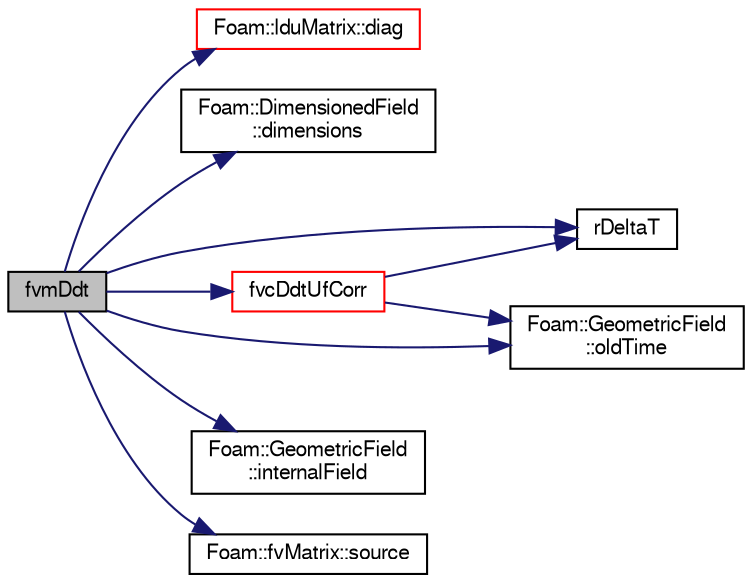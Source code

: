 digraph "fvmDdt"
{
  bgcolor="transparent";
  edge [fontname="FreeSans",fontsize="10",labelfontname="FreeSans",labelfontsize="10"];
  node [fontname="FreeSans",fontsize="10",shape=record];
  rankdir="LR";
  Node117 [label="fvmDdt",height=0.2,width=0.4,color="black", fillcolor="grey75", style="filled", fontcolor="black"];
  Node117 -> Node118 [color="midnightblue",fontsize="10",style="solid",fontname="FreeSans"];
  Node118 [label="Foam::lduMatrix::diag",height=0.2,width=0.4,color="red",URL="$a26882.html#a9140aaa9630c2cba2fe28369a649f2f0"];
  Node117 -> Node121 [color="midnightblue",fontsize="10",style="solid",fontname="FreeSans"];
  Node121 [label="Foam::DimensionedField\l::dimensions",height=0.2,width=0.4,color="black",URL="$a26390.html#a66989c1e0666e0d0c93a2056ce75599e",tooltip="Return dimensions. "];
  Node117 -> Node122 [color="midnightblue",fontsize="10",style="solid",fontname="FreeSans"];
  Node122 [label="fvcDdtUfCorr",height=0.2,width=0.4,color="red",URL="$a22466.html#a116ff4bf9de040e220fd93a58feb4e75"];
  Node122 -> Node123 [color="midnightblue",fontsize="10",style="solid",fontname="FreeSans"];
  Node123 [label="rDeltaT",height=0.2,width=0.4,color="black",URL="$a38426.html#ab4a06642de5708190d817dc1a2e352a3"];
  Node122 -> Node125 [color="midnightblue",fontsize="10",style="solid",fontname="FreeSans"];
  Node125 [label="Foam::GeometricField\l::oldTime",height=0.2,width=0.4,color="black",URL="$a22434.html#a2f51be6de19012555f923b0902d64135",tooltip="Return old time field. "];
  Node117 -> Node130 [color="midnightblue",fontsize="10",style="solid",fontname="FreeSans"];
  Node130 [label="Foam::GeometricField\l::internalField",height=0.2,width=0.4,color="black",URL="$a22434.html#a9536140d36d69bbac40496f6b817aa0a",tooltip="Return internal field. "];
  Node117 -> Node125 [color="midnightblue",fontsize="10",style="solid",fontname="FreeSans"];
  Node117 -> Node123 [color="midnightblue",fontsize="10",style="solid",fontname="FreeSans"];
  Node117 -> Node131 [color="midnightblue",fontsize="10",style="solid",fontname="FreeSans"];
  Node131 [label="Foam::fvMatrix::source",height=0.2,width=0.4,color="black",URL="$a22358.html#a4c49d61a0e11bbdadf6646dbe3740560"];
}
